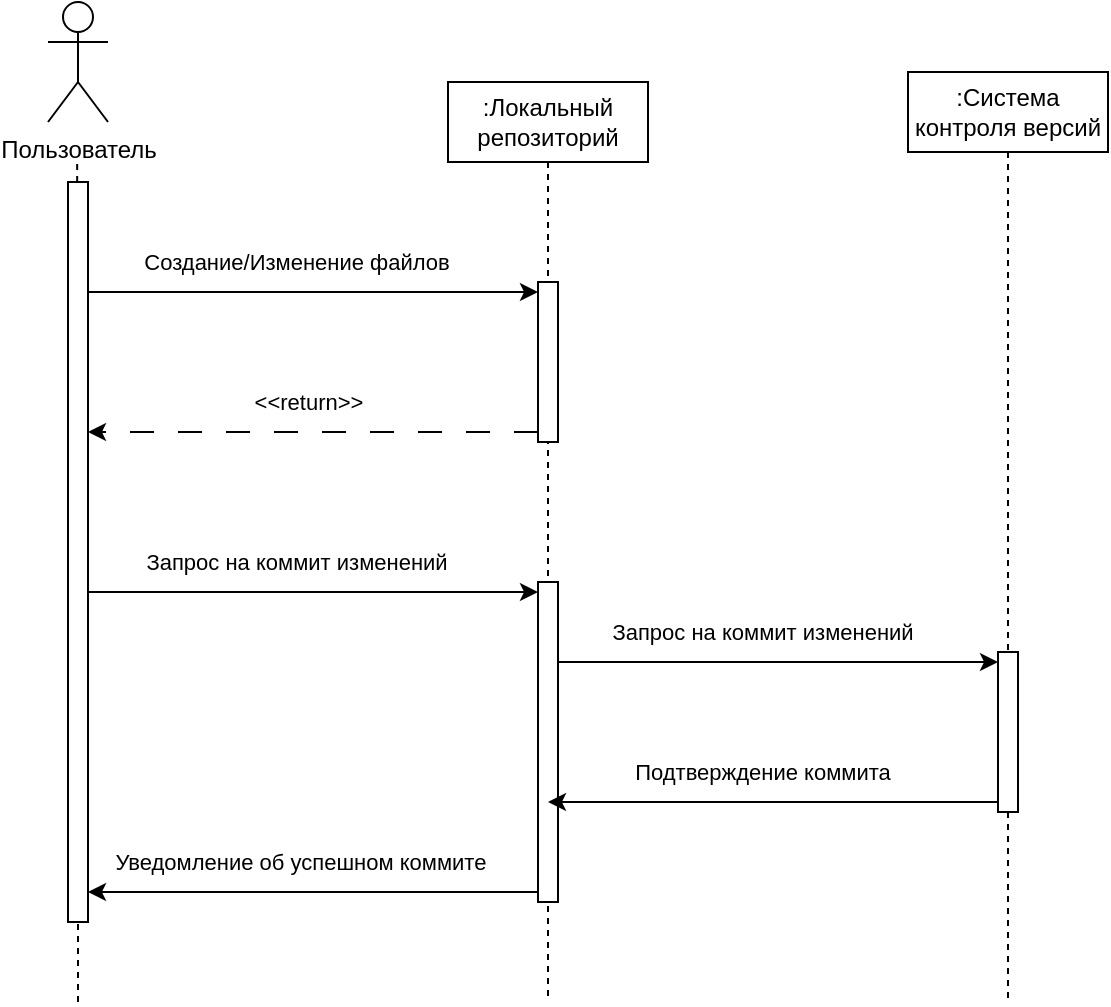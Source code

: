 <mxfile version="22.0.8" type="device">
  <diagram name="Page-1" id="2YBvvXClWsGukQMizWep">
    <mxGraphModel dx="1050" dy="542" grid="1" gridSize="10" guides="1" tooltips="1" connect="1" arrows="1" fold="1" page="1" pageScale="1" pageWidth="850" pageHeight="1100" math="0" shadow="0">
      <root>
        <mxCell id="0" />
        <mxCell id="1" parent="0" />
        <mxCell id="aM9ryv3xv72pqoxQDRHE-1" value=":Локальный репозиторий" style="shape=umlLifeline;perimeter=lifelinePerimeter;whiteSpace=wrap;html=1;container=0;dropTarget=0;collapsible=0;recursiveResize=0;outlineConnect=0;portConstraint=eastwest;newEdgeStyle={&quot;edgeStyle&quot;:&quot;elbowEdgeStyle&quot;,&quot;elbow&quot;:&quot;vertical&quot;,&quot;curved&quot;:0,&quot;rounded&quot;:0};" parent="1" vertex="1">
          <mxGeometry x="370" y="100" width="100" height="460" as="geometry" />
        </mxCell>
        <mxCell id="lGXTPOZZSEpn9Juas6bK-24" value="" style="html=1;points=[[0,0,0,0,5],[0,1,0,0,-5],[1,0,0,0,5],[1,1,0,0,-5]];perimeter=orthogonalPerimeter;outlineConnect=0;targetShapes=umlLifeline;portConstraint=eastwest;newEdgeStyle={&quot;curved&quot;:0,&quot;rounded&quot;:0};" vertex="1" parent="aM9ryv3xv72pqoxQDRHE-1">
          <mxGeometry x="45" y="100" width="10" height="80" as="geometry" />
        </mxCell>
        <mxCell id="aM9ryv3xv72pqoxQDRHE-5" value=":Система контроля версий" style="shape=umlLifeline;perimeter=lifelinePerimeter;whiteSpace=wrap;html=1;container=0;dropTarget=0;collapsible=0;recursiveResize=0;outlineConnect=0;portConstraint=eastwest;newEdgeStyle={&quot;edgeStyle&quot;:&quot;elbowEdgeStyle&quot;,&quot;elbow&quot;:&quot;vertical&quot;,&quot;curved&quot;:0,&quot;rounded&quot;:0};" parent="1" vertex="1">
          <mxGeometry x="600" y="95" width="100" height="465" as="geometry" />
        </mxCell>
        <mxCell id="lGXTPOZZSEpn9Juas6bK-51" value="" style="html=1;points=[[0,0,0,0,5],[0,1,0,0,-5],[1,0,0,0,5],[1,1,0,0,-5]];perimeter=orthogonalPerimeter;outlineConnect=0;targetShapes=umlLifeline;portConstraint=eastwest;newEdgeStyle={&quot;curved&quot;:0,&quot;rounded&quot;:0};" vertex="1" parent="aM9ryv3xv72pqoxQDRHE-5">
          <mxGeometry x="45" y="290" width="10" height="80" as="geometry" />
        </mxCell>
        <mxCell id="lGXTPOZZSEpn9Juas6bK-1" value="Пользователь" style="shape=umlActor;verticalLabelPosition=bottom;verticalAlign=top;html=1;outlineConnect=0;" vertex="1" parent="1">
          <mxGeometry x="170" y="60" width="30" height="60" as="geometry" />
        </mxCell>
        <mxCell id="lGXTPOZZSEpn9Juas6bK-6" value="" style="endArrow=none;dashed=1;html=1;rounded=0;" edge="1" parent="1" source="lGXTPOZZSEpn9Juas6bK-22">
          <mxGeometry width="50" height="50" relative="1" as="geometry">
            <mxPoint x="185" y="400" as="sourcePoint" />
            <mxPoint x="184.58" y="140" as="targetPoint" />
          </mxGeometry>
        </mxCell>
        <mxCell id="lGXTPOZZSEpn9Juas6bK-23" value="" style="endArrow=none;dashed=1;html=1;rounded=0;" edge="1" parent="1" target="lGXTPOZZSEpn9Juas6bK-22">
          <mxGeometry width="50" height="50" relative="1" as="geometry">
            <mxPoint x="185" y="560" as="sourcePoint" />
            <mxPoint x="184.58" y="140" as="targetPoint" />
          </mxGeometry>
        </mxCell>
        <mxCell id="lGXTPOZZSEpn9Juas6bK-22" value="" style="html=1;points=[[0,0,0,0,5],[0,1,0,0,-5],[1,0,0,0,5],[1,1,0,0,-5]];perimeter=orthogonalPerimeter;outlineConnect=0;targetShapes=umlLifeline;portConstraint=eastwest;newEdgeStyle={&quot;curved&quot;:0,&quot;rounded&quot;:0};" vertex="1" parent="1">
          <mxGeometry x="180" y="150" width="10" height="370" as="geometry" />
        </mxCell>
        <mxCell id="lGXTPOZZSEpn9Juas6bK-26" value="" style="endArrow=classic;html=1;rounded=0;entryX=0;entryY=0;entryDx=0;entryDy=5;entryPerimeter=0;" edge="1" parent="1" source="lGXTPOZZSEpn9Juas6bK-22" target="lGXTPOZZSEpn9Juas6bK-24">
          <mxGeometry width="50" height="50" relative="1" as="geometry">
            <mxPoint x="280" y="260" as="sourcePoint" />
            <mxPoint x="330" y="210" as="targetPoint" />
          </mxGeometry>
        </mxCell>
        <mxCell id="lGXTPOZZSEpn9Juas6bK-27" value="Создание/Изменение файлов" style="edgeLabel;html=1;align=center;verticalAlign=middle;resizable=0;points=[];" vertex="1" connectable="0" parent="lGXTPOZZSEpn9Juas6bK-26">
          <mxGeometry x="-0.322" y="1" relative="1" as="geometry">
            <mxPoint x="27" y="-14" as="offset" />
          </mxGeometry>
        </mxCell>
        <mxCell id="lGXTPOZZSEpn9Juas6bK-28" value="" style="endArrow=classic;html=1;rounded=0;exitX=0;exitY=1;exitDx=0;exitDy=-5;exitPerimeter=0;dashed=1;dashPattern=12 12;" edge="1" parent="1" source="lGXTPOZZSEpn9Juas6bK-24" target="lGXTPOZZSEpn9Juas6bK-22">
          <mxGeometry width="50" height="50" relative="1" as="geometry">
            <mxPoint x="340" y="310" as="sourcePoint" />
            <mxPoint x="300" y="260" as="targetPoint" />
          </mxGeometry>
        </mxCell>
        <mxCell id="lGXTPOZZSEpn9Juas6bK-58" value="&amp;lt;&amp;lt;return&amp;gt;&amp;gt;" style="edgeLabel;html=1;align=center;verticalAlign=middle;resizable=0;points=[];" vertex="1" connectable="0" parent="lGXTPOZZSEpn9Juas6bK-28">
          <mxGeometry x="0.106" y="-3" relative="1" as="geometry">
            <mxPoint x="9" y="-12" as="offset" />
          </mxGeometry>
        </mxCell>
        <mxCell id="lGXTPOZZSEpn9Juas6bK-47" value="" style="html=1;points=[[0,0,0,0,5],[0,1,0,0,-5],[1,0,0,0,5],[1,1,0,0,-5]];perimeter=orthogonalPerimeter;outlineConnect=0;targetShapes=umlLifeline;portConstraint=eastwest;newEdgeStyle={&quot;curved&quot;:0,&quot;rounded&quot;:0};" vertex="1" parent="1">
          <mxGeometry x="415" y="350" width="10" height="160" as="geometry" />
        </mxCell>
        <mxCell id="lGXTPOZZSEpn9Juas6bK-48" value="" style="endArrow=classic;html=1;rounded=0;entryX=0;entryY=0;entryDx=0;entryDy=5;entryPerimeter=0;" edge="1" parent="1" target="lGXTPOZZSEpn9Juas6bK-47" source="lGXTPOZZSEpn9Juas6bK-22">
          <mxGeometry width="50" height="50" relative="1" as="geometry">
            <mxPoint x="290" y="360" as="sourcePoint" />
            <mxPoint x="330" y="360" as="targetPoint" />
          </mxGeometry>
        </mxCell>
        <mxCell id="lGXTPOZZSEpn9Juas6bK-49" value="Запрос на коммит изменений" style="edgeLabel;html=1;align=center;verticalAlign=middle;resizable=0;points=[];" vertex="1" connectable="0" parent="lGXTPOZZSEpn9Juas6bK-48">
          <mxGeometry x="-0.322" y="1" relative="1" as="geometry">
            <mxPoint x="27" y="-14" as="offset" />
          </mxGeometry>
        </mxCell>
        <mxCell id="lGXTPOZZSEpn9Juas6bK-50" value="" style="endArrow=classic;html=1;rounded=0;exitX=0;exitY=1;exitDx=0;exitDy=-5;exitPerimeter=0;" edge="1" parent="1" source="lGXTPOZZSEpn9Juas6bK-47" target="lGXTPOZZSEpn9Juas6bK-22">
          <mxGeometry width="50" height="50" relative="1" as="geometry">
            <mxPoint x="340" y="460" as="sourcePoint" />
            <mxPoint x="260" y="420" as="targetPoint" />
          </mxGeometry>
        </mxCell>
        <mxCell id="lGXTPOZZSEpn9Juas6bK-57" value="Уведомление об успешном коммите" style="edgeLabel;html=1;align=center;verticalAlign=middle;resizable=0;points=[];" vertex="1" connectable="0" parent="lGXTPOZZSEpn9Juas6bK-50">
          <mxGeometry x="0.275" relative="1" as="geometry">
            <mxPoint x="24" y="-15" as="offset" />
          </mxGeometry>
        </mxCell>
        <mxCell id="lGXTPOZZSEpn9Juas6bK-54" value="" style="endArrow=classic;html=1;rounded=0;exitX=0;exitY=1;exitDx=0;exitDy=-5;exitPerimeter=0;" edge="1" parent="1" source="lGXTPOZZSEpn9Juas6bK-51" target="aM9ryv3xv72pqoxQDRHE-1">
          <mxGeometry width="50" height="50" relative="1" as="geometry">
            <mxPoint x="520" y="500" as="sourcePoint" />
            <mxPoint x="440" y="465" as="targetPoint" />
          </mxGeometry>
        </mxCell>
        <mxCell id="lGXTPOZZSEpn9Juas6bK-56" value="Подтверждение коммита" style="edgeLabel;html=1;align=center;verticalAlign=middle;resizable=0;points=[];" vertex="1" connectable="0" parent="lGXTPOZZSEpn9Juas6bK-54">
          <mxGeometry x="0.365" relative="1" as="geometry">
            <mxPoint x="35" y="-15" as="offset" />
          </mxGeometry>
        </mxCell>
        <mxCell id="lGXTPOZZSEpn9Juas6bK-52" value="" style="endArrow=classic;html=1;rounded=0;entryX=0;entryY=0;entryDx=0;entryDy=5;entryPerimeter=0;" edge="1" parent="1" target="lGXTPOZZSEpn9Juas6bK-51" source="lGXTPOZZSEpn9Juas6bK-47">
          <mxGeometry width="50" height="50" relative="1" as="geometry">
            <mxPoint x="425" y="395" as="sourcePoint" />
            <mxPoint x="510" y="400" as="targetPoint" />
          </mxGeometry>
        </mxCell>
        <mxCell id="lGXTPOZZSEpn9Juas6bK-53" value="Запрос на коммит изменений" style="edgeLabel;html=1;align=center;verticalAlign=middle;resizable=0;points=[];" vertex="1" connectable="0" parent="lGXTPOZZSEpn9Juas6bK-52">
          <mxGeometry x="-0.322" y="1" relative="1" as="geometry">
            <mxPoint x="27" y="-14" as="offset" />
          </mxGeometry>
        </mxCell>
      </root>
    </mxGraphModel>
  </diagram>
</mxfile>
